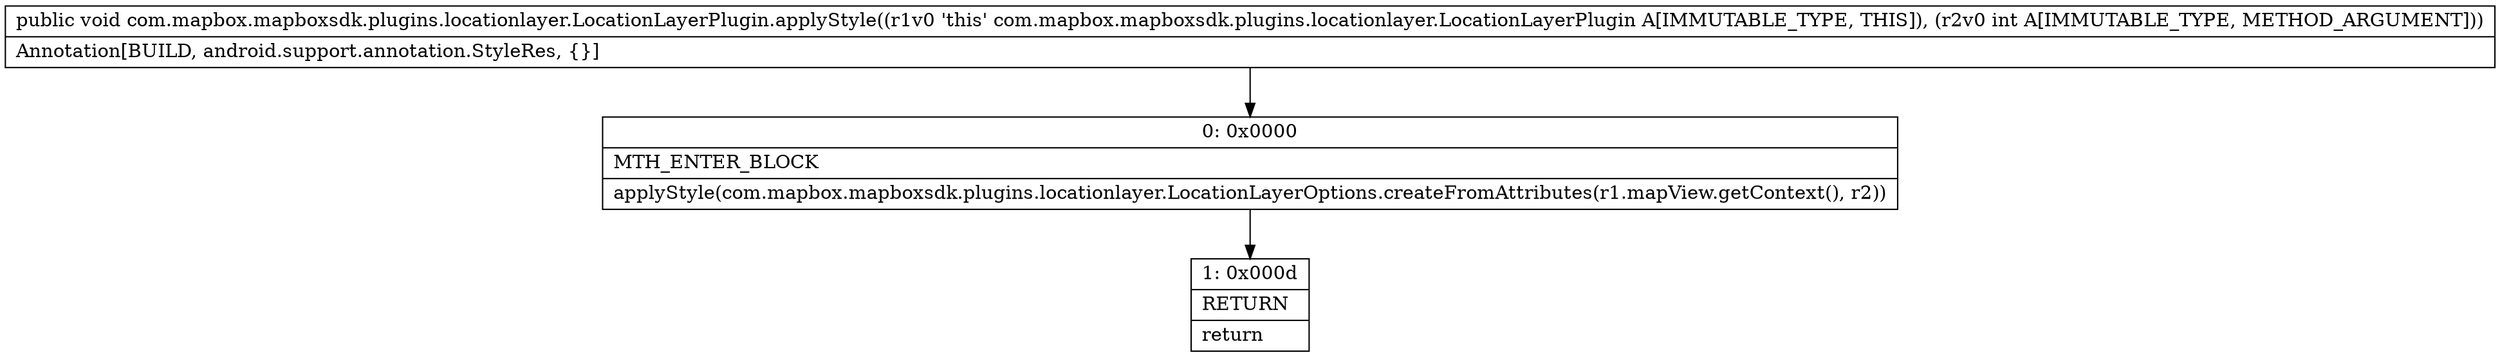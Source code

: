 digraph "CFG forcom.mapbox.mapboxsdk.plugins.locationlayer.LocationLayerPlugin.applyStyle(I)V" {
Node_0 [shape=record,label="{0\:\ 0x0000|MTH_ENTER_BLOCK\l|applyStyle(com.mapbox.mapboxsdk.plugins.locationlayer.LocationLayerOptions.createFromAttributes(r1.mapView.getContext(), r2))\l}"];
Node_1 [shape=record,label="{1\:\ 0x000d|RETURN\l|return\l}"];
MethodNode[shape=record,label="{public void com.mapbox.mapboxsdk.plugins.locationlayer.LocationLayerPlugin.applyStyle((r1v0 'this' com.mapbox.mapboxsdk.plugins.locationlayer.LocationLayerPlugin A[IMMUTABLE_TYPE, THIS]), (r2v0 int A[IMMUTABLE_TYPE, METHOD_ARGUMENT]))  | Annotation[BUILD, android.support.annotation.StyleRes, \{\}]\l}"];
MethodNode -> Node_0;
Node_0 -> Node_1;
}

